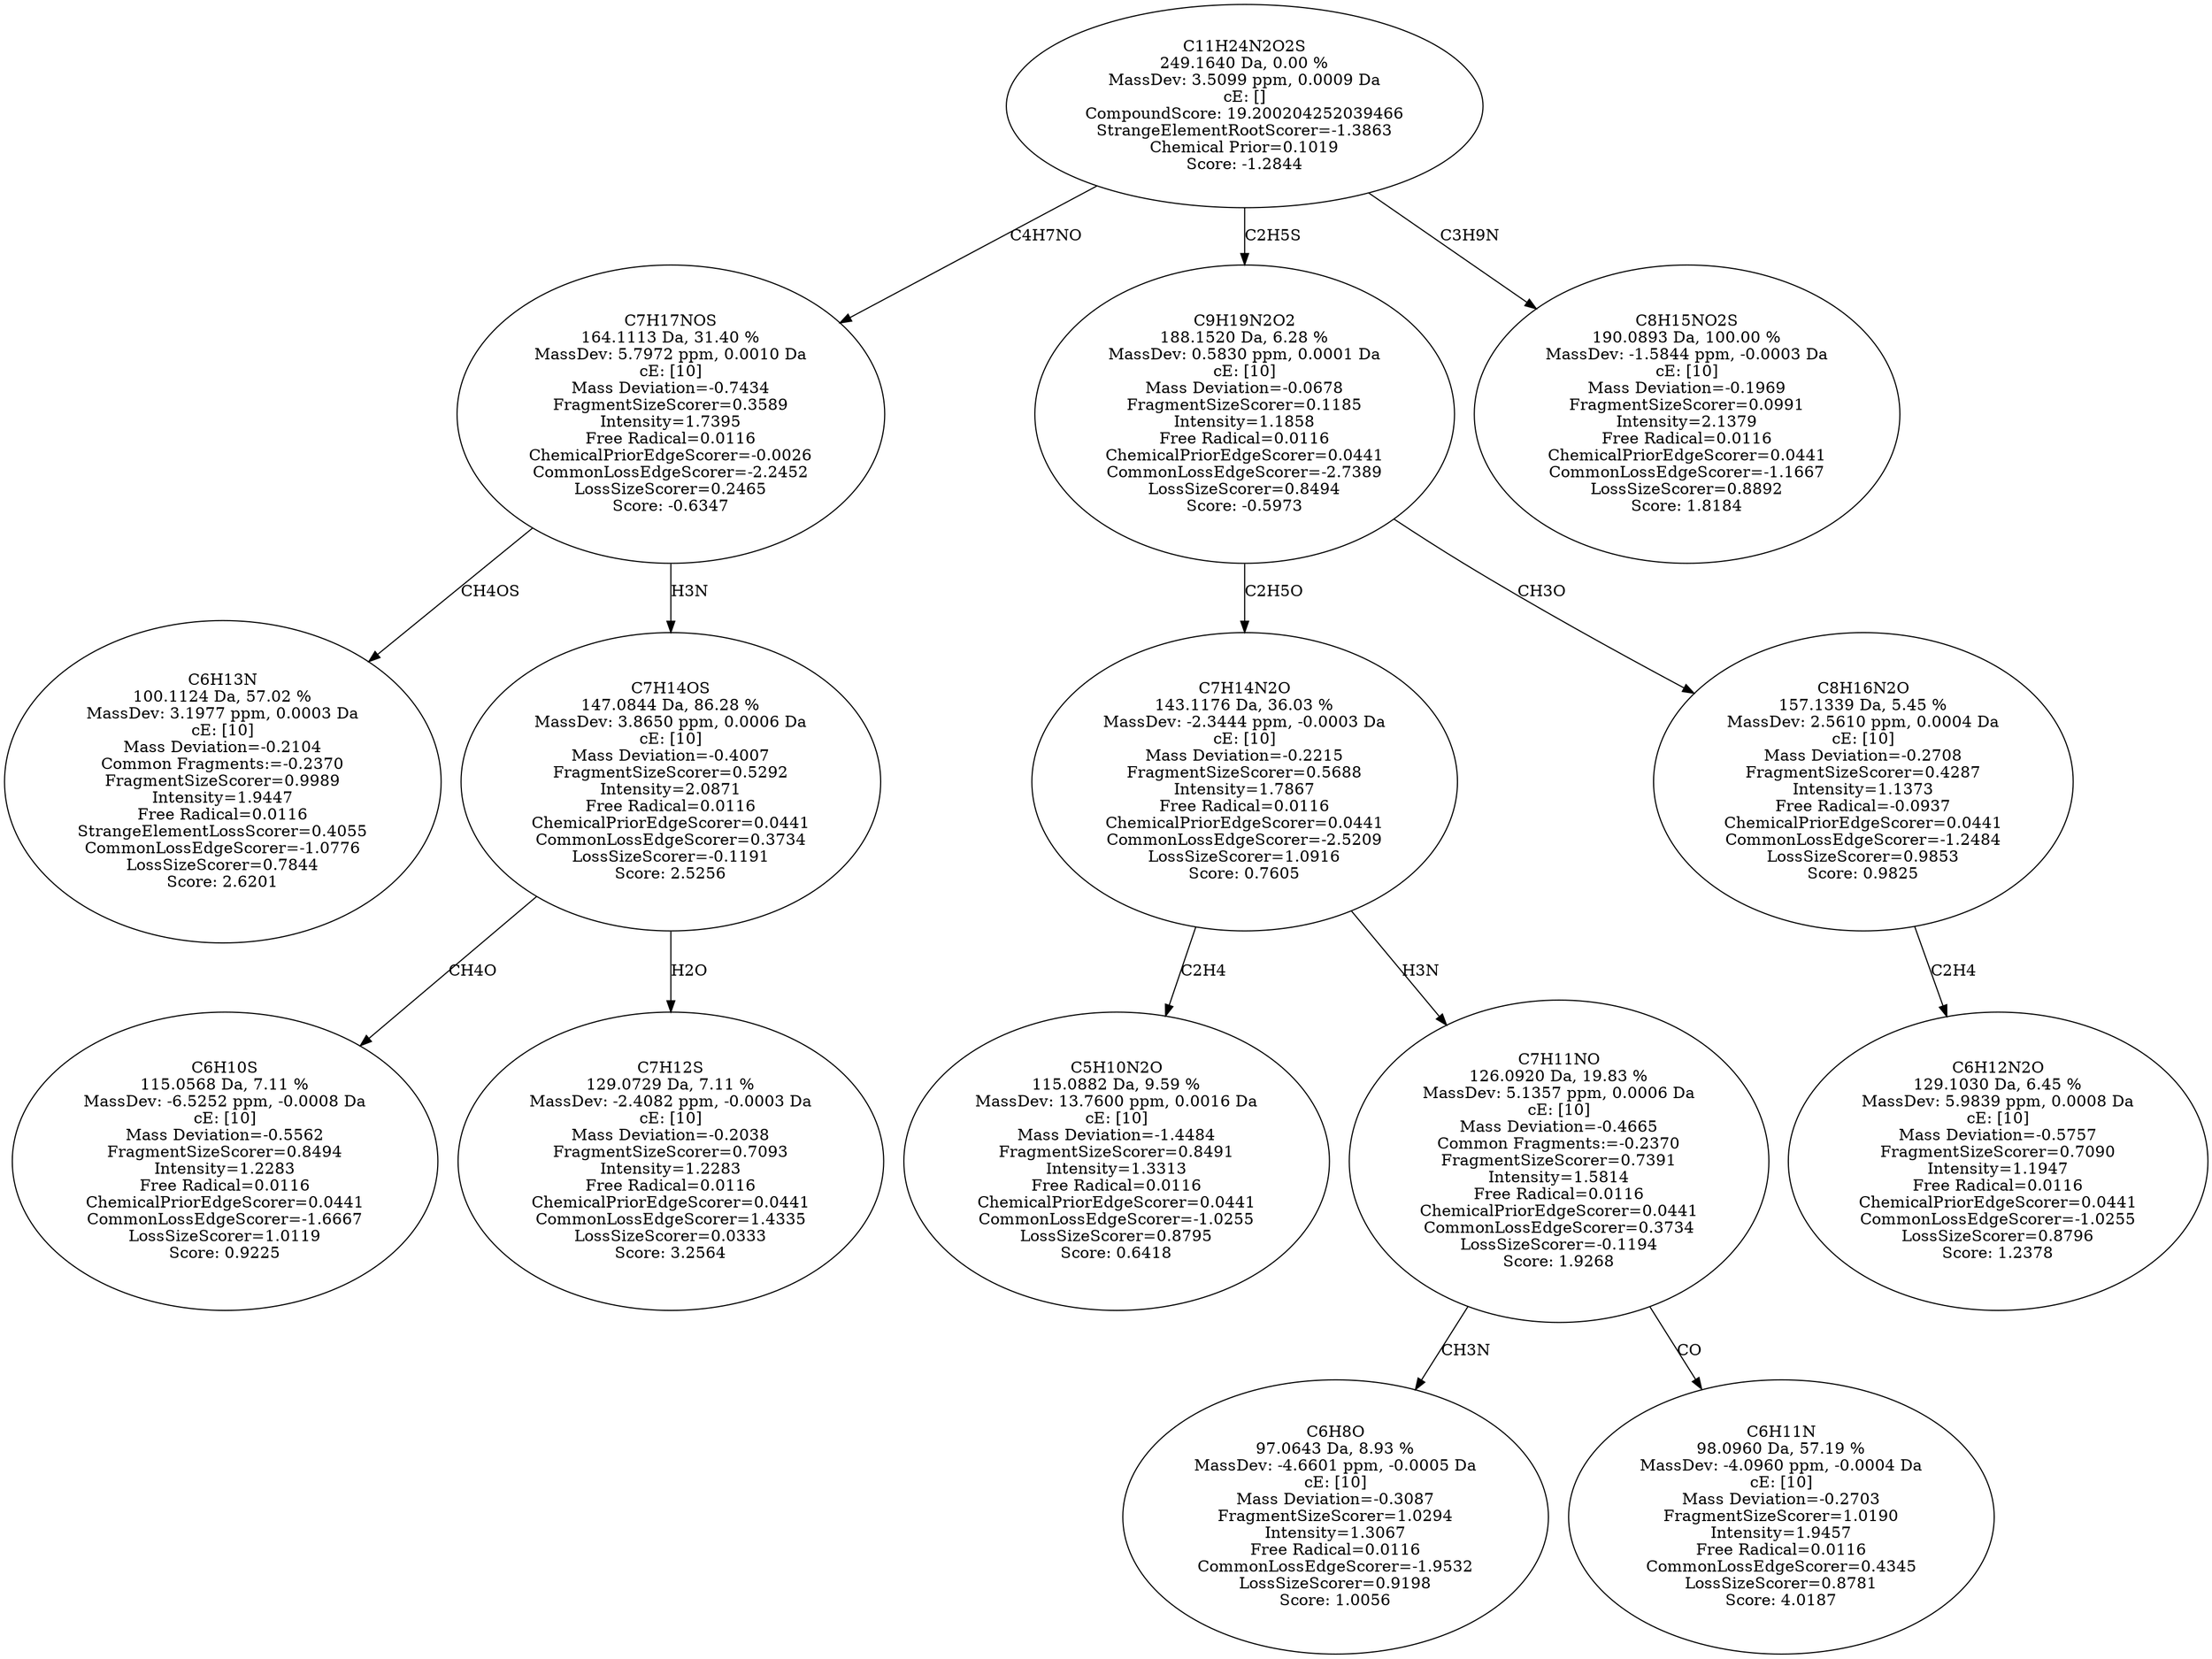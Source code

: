 strict digraph {
v1 [label="C6H13N\n100.1124 Da, 57.02 %\nMassDev: 3.1977 ppm, 0.0003 Da\ncE: [10]\nMass Deviation=-0.2104\nCommon Fragments:=-0.2370\nFragmentSizeScorer=0.9989\nIntensity=1.9447\nFree Radical=0.0116\nStrangeElementLossScorer=0.4055\nCommonLossEdgeScorer=-1.0776\nLossSizeScorer=0.7844\nScore: 2.6201"];
v2 [label="C6H10S\n115.0568 Da, 7.11 %\nMassDev: -6.5252 ppm, -0.0008 Da\ncE: [10]\nMass Deviation=-0.5562\nFragmentSizeScorer=0.8494\nIntensity=1.2283\nFree Radical=0.0116\nChemicalPriorEdgeScorer=0.0441\nCommonLossEdgeScorer=-1.6667\nLossSizeScorer=1.0119\nScore: 0.9225"];
v3 [label="C7H12S\n129.0729 Da, 7.11 %\nMassDev: -2.4082 ppm, -0.0003 Da\ncE: [10]\nMass Deviation=-0.2038\nFragmentSizeScorer=0.7093\nIntensity=1.2283\nFree Radical=0.0116\nChemicalPriorEdgeScorer=0.0441\nCommonLossEdgeScorer=1.4335\nLossSizeScorer=0.0333\nScore: 3.2564"];
v4 [label="C7H14OS\n147.0844 Da, 86.28 %\nMassDev: 3.8650 ppm, 0.0006 Da\ncE: [10]\nMass Deviation=-0.4007\nFragmentSizeScorer=0.5292\nIntensity=2.0871\nFree Radical=0.0116\nChemicalPriorEdgeScorer=0.0441\nCommonLossEdgeScorer=0.3734\nLossSizeScorer=-0.1191\nScore: 2.5256"];
v5 [label="C7H17NOS\n164.1113 Da, 31.40 %\nMassDev: 5.7972 ppm, 0.0010 Da\ncE: [10]\nMass Deviation=-0.7434\nFragmentSizeScorer=0.3589\nIntensity=1.7395\nFree Radical=0.0116\nChemicalPriorEdgeScorer=-0.0026\nCommonLossEdgeScorer=-2.2452\nLossSizeScorer=0.2465\nScore: -0.6347"];
v6 [label="C5H10N2O\n115.0882 Da, 9.59 %\nMassDev: 13.7600 ppm, 0.0016 Da\ncE: [10]\nMass Deviation=-1.4484\nFragmentSizeScorer=0.8491\nIntensity=1.3313\nFree Radical=0.0116\nChemicalPriorEdgeScorer=0.0441\nCommonLossEdgeScorer=-1.0255\nLossSizeScorer=0.8795\nScore: 0.6418"];
v7 [label="C6H8O\n97.0643 Da, 8.93 %\nMassDev: -4.6601 ppm, -0.0005 Da\ncE: [10]\nMass Deviation=-0.3087\nFragmentSizeScorer=1.0294\nIntensity=1.3067\nFree Radical=0.0116\nCommonLossEdgeScorer=-1.9532\nLossSizeScorer=0.9198\nScore: 1.0056"];
v8 [label="C6H11N\n98.0960 Da, 57.19 %\nMassDev: -4.0960 ppm, -0.0004 Da\ncE: [10]\nMass Deviation=-0.2703\nFragmentSizeScorer=1.0190\nIntensity=1.9457\nFree Radical=0.0116\nCommonLossEdgeScorer=0.4345\nLossSizeScorer=0.8781\nScore: 4.0187"];
v9 [label="C7H11NO\n126.0920 Da, 19.83 %\nMassDev: 5.1357 ppm, 0.0006 Da\ncE: [10]\nMass Deviation=-0.4665\nCommon Fragments:=-0.2370\nFragmentSizeScorer=0.7391\nIntensity=1.5814\nFree Radical=0.0116\nChemicalPriorEdgeScorer=0.0441\nCommonLossEdgeScorer=0.3734\nLossSizeScorer=-0.1194\nScore: 1.9268"];
v10 [label="C7H14N2O\n143.1176 Da, 36.03 %\nMassDev: -2.3444 ppm, -0.0003 Da\ncE: [10]\nMass Deviation=-0.2215\nFragmentSizeScorer=0.5688\nIntensity=1.7867\nFree Radical=0.0116\nChemicalPriorEdgeScorer=0.0441\nCommonLossEdgeScorer=-2.5209\nLossSizeScorer=1.0916\nScore: 0.7605"];
v11 [label="C6H12N2O\n129.1030 Da, 6.45 %\nMassDev: 5.9839 ppm, 0.0008 Da\ncE: [10]\nMass Deviation=-0.5757\nFragmentSizeScorer=0.7090\nIntensity=1.1947\nFree Radical=0.0116\nChemicalPriorEdgeScorer=0.0441\nCommonLossEdgeScorer=-1.0255\nLossSizeScorer=0.8796\nScore: 1.2378"];
v12 [label="C8H16N2O\n157.1339 Da, 5.45 %\nMassDev: 2.5610 ppm, 0.0004 Da\ncE: [10]\nMass Deviation=-0.2708\nFragmentSizeScorer=0.4287\nIntensity=1.1373\nFree Radical=-0.0937\nChemicalPriorEdgeScorer=0.0441\nCommonLossEdgeScorer=-1.2484\nLossSizeScorer=0.9853\nScore: 0.9825"];
v13 [label="C9H19N2O2\n188.1520 Da, 6.28 %\nMassDev: 0.5830 ppm, 0.0001 Da\ncE: [10]\nMass Deviation=-0.0678\nFragmentSizeScorer=0.1185\nIntensity=1.1858\nFree Radical=0.0116\nChemicalPriorEdgeScorer=0.0441\nCommonLossEdgeScorer=-2.7389\nLossSizeScorer=0.8494\nScore: -0.5973"];
v14 [label="C8H15NO2S\n190.0893 Da, 100.00 %\nMassDev: -1.5844 ppm, -0.0003 Da\ncE: [10]\nMass Deviation=-0.1969\nFragmentSizeScorer=0.0991\nIntensity=2.1379\nFree Radical=0.0116\nChemicalPriorEdgeScorer=0.0441\nCommonLossEdgeScorer=-1.1667\nLossSizeScorer=0.8892\nScore: 1.8184"];
v15 [label="C11H24N2O2S\n249.1640 Da, 0.00 %\nMassDev: 3.5099 ppm, 0.0009 Da\ncE: []\nCompoundScore: 19.200204252039466\nStrangeElementRootScorer=-1.3863\nChemical Prior=0.1019\nScore: -1.2844"];
v5 -> v1 [label="CH4OS"];
v4 -> v2 [label="CH4O"];
v4 -> v3 [label="H2O"];
v5 -> v4 [label="H3N"];
v15 -> v5 [label="C4H7NO"];
v10 -> v6 [label="C2H4"];
v9 -> v7 [label="CH3N"];
v9 -> v8 [label="CO"];
v10 -> v9 [label="H3N"];
v13 -> v10 [label="C2H5O"];
v12 -> v11 [label="C2H4"];
v13 -> v12 [label="CH3O"];
v15 -> v13 [label="C2H5S"];
v15 -> v14 [label="C3H9N"];
}